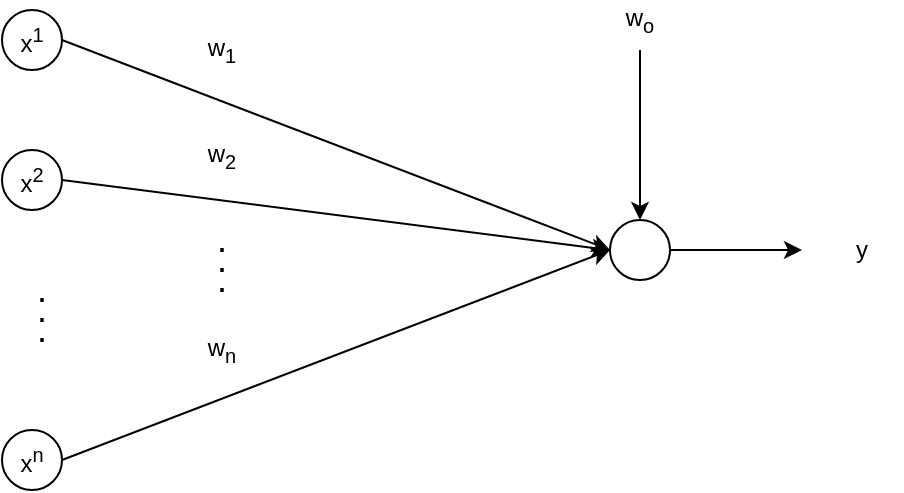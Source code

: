 <mxfile version="10.7.7" type="device"><diagram id="exS0MJVARKlpGn_ah_TT" name="Сторінка-1"><mxGraphModel dx="947" dy="558" grid="1" gridSize="10" guides="1" tooltips="1" connect="1" arrows="1" fold="1" page="1" pageScale="1" pageWidth="827" pageHeight="1169" math="0" shadow="0"><root><mxCell id="0"/><mxCell id="1" parent="0"/><mxCell id="SBsyAhV_10kZphVXkpKv-2" value="x&lt;sup&gt;1&lt;/sup&gt;&lt;br&gt;" style="ellipse;whiteSpace=wrap;html=1;aspect=fixed;" parent="1" vertex="1"><mxGeometry x="30" y="20" width="30" height="30" as="geometry"/></mxCell><mxCell id="SBsyAhV_10kZphVXkpKv-3" value="x&lt;sup&gt;2&lt;/sup&gt;&lt;br&gt;" style="ellipse;whiteSpace=wrap;html=1;aspect=fixed;" parent="1" vertex="1"><mxGeometry x="30" y="90" width="30" height="30" as="geometry"/></mxCell><mxCell id="SBsyAhV_10kZphVXkpKv-5" value="x&lt;sup&gt;n&lt;/sup&gt;&lt;br&gt;" style="ellipse;whiteSpace=wrap;html=1;aspect=fixed;" parent="1" vertex="1"><mxGeometry x="30" y="230" width="30" height="30" as="geometry"/></mxCell><mxCell id="SBsyAhV_10kZphVXkpKv-6" value="" style="ellipse;whiteSpace=wrap;html=1;aspect=fixed;" parent="1" vertex="1"><mxGeometry x="334" y="125" width="30" height="30" as="geometry"/></mxCell><mxCell id="SBsyAhV_10kZphVXkpKv-11" value="" style="endArrow=classic;html=1;strokeColor=#000000;entryX=0;entryY=0.5;entryDx=0;entryDy=0;exitX=1;exitY=0.5;exitDx=0;exitDy=0;" parent="1" source="SBsyAhV_10kZphVXkpKv-2" target="SBsyAhV_10kZphVXkpKv-6" edge="1"><mxGeometry width="50" height="50" relative="1" as="geometry"><mxPoint x="30" y="330" as="sourcePoint"/><mxPoint x="80" y="280" as="targetPoint"/></mxGeometry></mxCell><mxCell id="SBsyAhV_10kZphVXkpKv-12" value="" style="endArrow=classic;html=1;strokeColor=#000000;entryX=0;entryY=0.5;entryDx=0;entryDy=0;exitX=1;exitY=0.5;exitDx=0;exitDy=0;" parent="1" source="SBsyAhV_10kZphVXkpKv-3" target="SBsyAhV_10kZphVXkpKv-6" edge="1"><mxGeometry width="50" height="50" relative="1" as="geometry"><mxPoint x="60" y="72.5" as="sourcePoint"/><mxPoint x="270" y="177.5" as="targetPoint"/></mxGeometry></mxCell><mxCell id="SBsyAhV_10kZphVXkpKv-13" value="" style="endArrow=classic;html=1;strokeColor=#000000;exitX=1;exitY=0.5;exitDx=0;exitDy=0;entryX=0;entryY=0.5;entryDx=0;entryDy=0;" parent="1" source="SBsyAhV_10kZphVXkpKv-5" target="SBsyAhV_10kZphVXkpKv-6" edge="1"><mxGeometry width="50" height="50" relative="1" as="geometry"><mxPoint x="70" y="115" as="sourcePoint"/><mxPoint x="270" y="140" as="targetPoint"/></mxGeometry></mxCell><mxCell id="SBsyAhV_10kZphVXkpKv-14" value="" style="endArrow=classic;html=1;strokeColor=#000000;exitX=1;exitY=0.5;exitDx=0;exitDy=0;" parent="1" source="SBsyAhV_10kZphVXkpKv-6" edge="1"><mxGeometry width="50" height="50" relative="1" as="geometry"><mxPoint x="30" y="330" as="sourcePoint"/><mxPoint x="430" y="140" as="targetPoint"/></mxGeometry></mxCell><mxCell id="SBsyAhV_10kZphVXkpKv-15" value="" style="endArrow=classic;html=1;strokeColor=#000000;entryX=0.5;entryY=0;entryDx=0;entryDy=0;" parent="1" target="SBsyAhV_10kZphVXkpKv-6" edge="1"><mxGeometry width="50" height="50" relative="1" as="geometry"><mxPoint x="349" y="40" as="sourcePoint"/><mxPoint x="440" y="150" as="targetPoint"/></mxGeometry></mxCell><mxCell id="SBsyAhV_10kZphVXkpKv-16" value="w&lt;sub&gt;o&lt;/sub&gt;" style="text;html=1;strokeColor=none;fillColor=none;align=center;verticalAlign=middle;whiteSpace=wrap;rounded=0;" parent="1" vertex="1"><mxGeometry x="329" y="15" width="40" height="20" as="geometry"/></mxCell><mxCell id="SBsyAhV_10kZphVXkpKv-17" value="w&lt;sub&gt;1&lt;/sub&gt;&lt;br&gt;" style="text;html=1;strokeColor=none;fillColor=none;align=center;verticalAlign=middle;whiteSpace=wrap;rounded=0;" parent="1" vertex="1"><mxGeometry x="120" y="30" width="40" height="20" as="geometry"/></mxCell><mxCell id="SBsyAhV_10kZphVXkpKv-18" value="w&lt;sub&gt;2&lt;/sub&gt;&lt;br&gt;" style="text;html=1;strokeColor=none;fillColor=none;align=center;verticalAlign=middle;whiteSpace=wrap;rounded=0;" parent="1" vertex="1"><mxGeometry x="120" y="83" width="40" height="20" as="geometry"/></mxCell><mxCell id="SBsyAhV_10kZphVXkpKv-19" value="w&lt;sub&gt;n&lt;/sub&gt;&lt;br&gt;" style="text;html=1;strokeColor=none;fillColor=none;align=center;verticalAlign=middle;whiteSpace=wrap;rounded=0;" parent="1" vertex="1"><mxGeometry x="120" y="180" width="40" height="20" as="geometry"/></mxCell><mxCell id="SBsyAhV_10kZphVXkpKv-20" value="y&lt;br&gt;" style="text;html=1;strokeColor=none;fillColor=none;align=center;verticalAlign=middle;whiteSpace=wrap;rounded=0;" parent="1" vertex="1"><mxGeometry x="440" y="130" width="40" height="20" as="geometry"/></mxCell><mxCell id="SBsyAhV_10kZphVXkpKv-23" value="&lt;font style=&quot;font-size: 18px&quot;&gt;.&lt;/font&gt;&lt;br&gt;" style="text;html=1;strokeColor=none;fillColor=none;align=center;verticalAlign=middle;whiteSpace=wrap;rounded=0;" parent="1" vertex="1"><mxGeometry x="30" y="160" width="40" height="20" as="geometry"/></mxCell><mxCell id="SBsyAhV_10kZphVXkpKv-24" value="&lt;font style=&quot;font-size: 18px&quot;&gt;.&lt;/font&gt;&lt;br&gt;" style="text;html=1;strokeColor=none;fillColor=none;align=center;verticalAlign=middle;whiteSpace=wrap;rounded=0;" parent="1" vertex="1"><mxGeometry x="30" y="150" width="40" height="20" as="geometry"/></mxCell><mxCell id="SBsyAhV_10kZphVXkpKv-25" value="&lt;font style=&quot;font-size: 18px&quot;&gt;.&lt;/font&gt;&lt;br&gt;" style="text;html=1;strokeColor=none;fillColor=none;align=center;verticalAlign=middle;whiteSpace=wrap;rounded=0;" parent="1" vertex="1"><mxGeometry x="30" y="170" width="40" height="20" as="geometry"/></mxCell><mxCell id="SBsyAhV_10kZphVXkpKv-28" value="&lt;font style=&quot;font-size: 18px&quot;&gt;.&lt;/font&gt;&lt;br&gt;" style="text;html=1;strokeColor=none;fillColor=none;align=center;verticalAlign=middle;whiteSpace=wrap;rounded=0;" parent="1" vertex="1"><mxGeometry x="120" y="135" width="40" height="20" as="geometry"/></mxCell><mxCell id="SBsyAhV_10kZphVXkpKv-29" value="&lt;font style=&quot;font-size: 18px&quot;&gt;.&lt;/font&gt;&lt;br&gt;" style="text;html=1;strokeColor=none;fillColor=none;align=center;verticalAlign=middle;whiteSpace=wrap;rounded=0;" parent="1" vertex="1"><mxGeometry x="120" y="125" width="40" height="20" as="geometry"/></mxCell><mxCell id="SBsyAhV_10kZphVXkpKv-30" value="&lt;font style=&quot;font-size: 18px&quot;&gt;.&lt;/font&gt;&lt;br&gt;" style="text;html=1;strokeColor=none;fillColor=none;align=center;verticalAlign=middle;whiteSpace=wrap;rounded=0;" parent="1" vertex="1"><mxGeometry x="120" y="145" width="40" height="20" as="geometry"/></mxCell></root></mxGraphModel></diagram></mxfile>